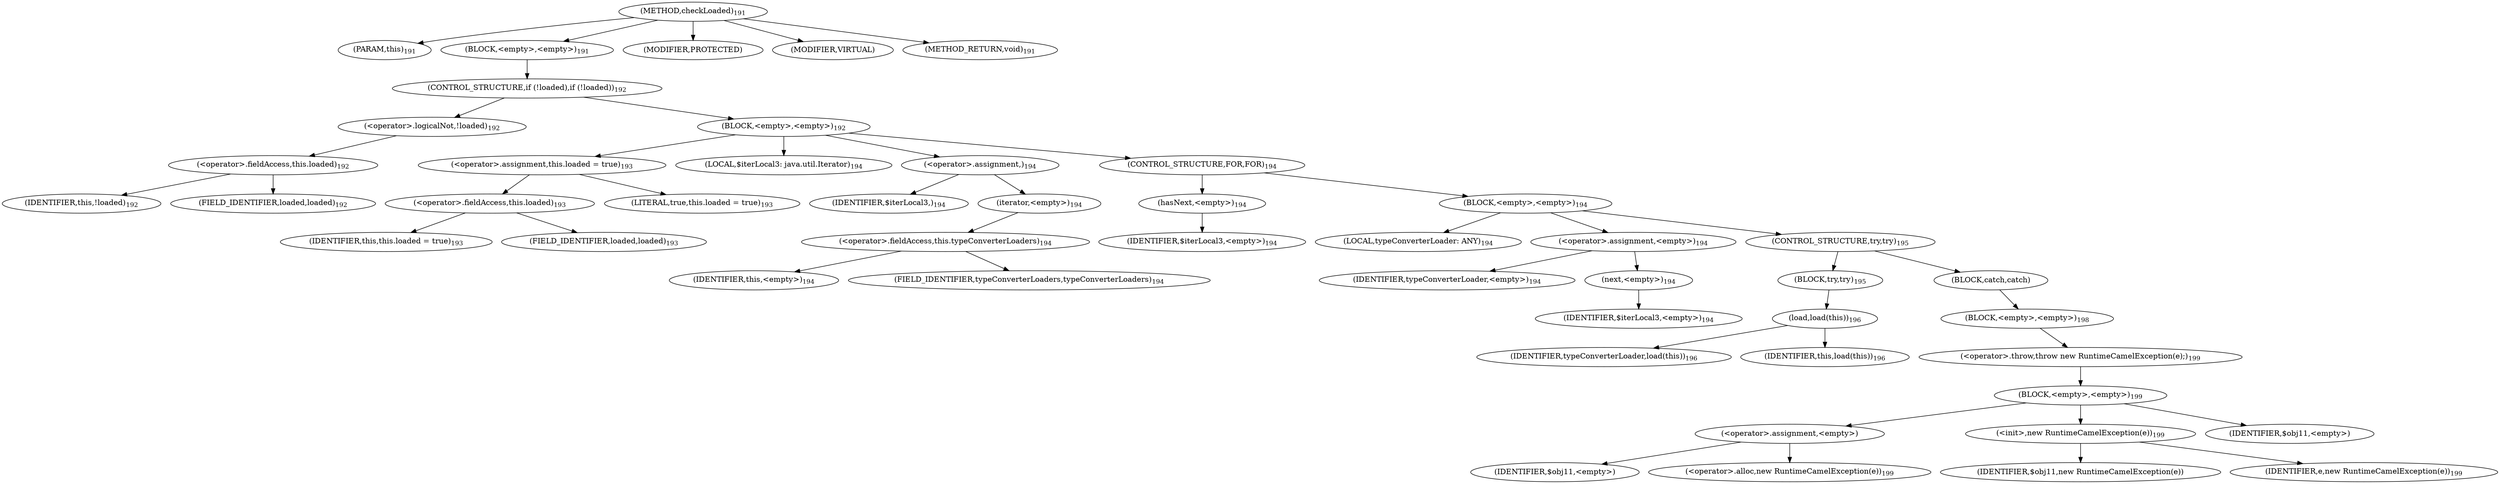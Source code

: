 digraph "checkLoaded" {  
"617" [label = <(METHOD,checkLoaded)<SUB>191</SUB>> ]
"26" [label = <(PARAM,this)<SUB>191</SUB>> ]
"618" [label = <(BLOCK,&lt;empty&gt;,&lt;empty&gt;)<SUB>191</SUB>> ]
"619" [label = <(CONTROL_STRUCTURE,if (!loaded),if (!loaded))<SUB>192</SUB>> ]
"620" [label = <(&lt;operator&gt;.logicalNot,!loaded)<SUB>192</SUB>> ]
"621" [label = <(&lt;operator&gt;.fieldAccess,this.loaded)<SUB>192</SUB>> ]
"622" [label = <(IDENTIFIER,this,!loaded)<SUB>192</SUB>> ]
"623" [label = <(FIELD_IDENTIFIER,loaded,loaded)<SUB>192</SUB>> ]
"624" [label = <(BLOCK,&lt;empty&gt;,&lt;empty&gt;)<SUB>192</SUB>> ]
"625" [label = <(&lt;operator&gt;.assignment,this.loaded = true)<SUB>193</SUB>> ]
"626" [label = <(&lt;operator&gt;.fieldAccess,this.loaded)<SUB>193</SUB>> ]
"627" [label = <(IDENTIFIER,this,this.loaded = true)<SUB>193</SUB>> ]
"628" [label = <(FIELD_IDENTIFIER,loaded,loaded)<SUB>193</SUB>> ]
"629" [label = <(LITERAL,true,this.loaded = true)<SUB>193</SUB>> ]
"630" [label = <(LOCAL,$iterLocal3: java.util.Iterator)<SUB>194</SUB>> ]
"631" [label = <(&lt;operator&gt;.assignment,)<SUB>194</SUB>> ]
"632" [label = <(IDENTIFIER,$iterLocal3,)<SUB>194</SUB>> ]
"633" [label = <(iterator,&lt;empty&gt;)<SUB>194</SUB>> ]
"634" [label = <(&lt;operator&gt;.fieldAccess,this.typeConverterLoaders)<SUB>194</SUB>> ]
"635" [label = <(IDENTIFIER,this,&lt;empty&gt;)<SUB>194</SUB>> ]
"636" [label = <(FIELD_IDENTIFIER,typeConverterLoaders,typeConverterLoaders)<SUB>194</SUB>> ]
"637" [label = <(CONTROL_STRUCTURE,FOR,FOR)<SUB>194</SUB>> ]
"638" [label = <(hasNext,&lt;empty&gt;)<SUB>194</SUB>> ]
"639" [label = <(IDENTIFIER,$iterLocal3,&lt;empty&gt;)<SUB>194</SUB>> ]
"640" [label = <(BLOCK,&lt;empty&gt;,&lt;empty&gt;)<SUB>194</SUB>> ]
"641" [label = <(LOCAL,typeConverterLoader: ANY)<SUB>194</SUB>> ]
"642" [label = <(&lt;operator&gt;.assignment,&lt;empty&gt;)<SUB>194</SUB>> ]
"643" [label = <(IDENTIFIER,typeConverterLoader,&lt;empty&gt;)<SUB>194</SUB>> ]
"644" [label = <(next,&lt;empty&gt;)<SUB>194</SUB>> ]
"645" [label = <(IDENTIFIER,$iterLocal3,&lt;empty&gt;)<SUB>194</SUB>> ]
"646" [label = <(CONTROL_STRUCTURE,try,try)<SUB>195</SUB>> ]
"647" [label = <(BLOCK,try,try)<SUB>195</SUB>> ]
"648" [label = <(load,load(this))<SUB>196</SUB>> ]
"649" [label = <(IDENTIFIER,typeConverterLoader,load(this))<SUB>196</SUB>> ]
"25" [label = <(IDENTIFIER,this,load(this))<SUB>196</SUB>> ]
"650" [label = <(BLOCK,catch,catch)> ]
"651" [label = <(BLOCK,&lt;empty&gt;,&lt;empty&gt;)<SUB>198</SUB>> ]
"652" [label = <(&lt;operator&gt;.throw,throw new RuntimeCamelException(e);)<SUB>199</SUB>> ]
"653" [label = <(BLOCK,&lt;empty&gt;,&lt;empty&gt;)<SUB>199</SUB>> ]
"654" [label = <(&lt;operator&gt;.assignment,&lt;empty&gt;)> ]
"655" [label = <(IDENTIFIER,$obj11,&lt;empty&gt;)> ]
"656" [label = <(&lt;operator&gt;.alloc,new RuntimeCamelException(e))<SUB>199</SUB>> ]
"657" [label = <(&lt;init&gt;,new RuntimeCamelException(e))<SUB>199</SUB>> ]
"658" [label = <(IDENTIFIER,$obj11,new RuntimeCamelException(e))> ]
"659" [label = <(IDENTIFIER,e,new RuntimeCamelException(e))<SUB>199</SUB>> ]
"660" [label = <(IDENTIFIER,$obj11,&lt;empty&gt;)> ]
"661" [label = <(MODIFIER,PROTECTED)> ]
"662" [label = <(MODIFIER,VIRTUAL)> ]
"663" [label = <(METHOD_RETURN,void)<SUB>191</SUB>> ]
  "617" -> "26" 
  "617" -> "618" 
  "617" -> "661" 
  "617" -> "662" 
  "617" -> "663" 
  "618" -> "619" 
  "619" -> "620" 
  "619" -> "624" 
  "620" -> "621" 
  "621" -> "622" 
  "621" -> "623" 
  "624" -> "625" 
  "624" -> "630" 
  "624" -> "631" 
  "624" -> "637" 
  "625" -> "626" 
  "625" -> "629" 
  "626" -> "627" 
  "626" -> "628" 
  "631" -> "632" 
  "631" -> "633" 
  "633" -> "634" 
  "634" -> "635" 
  "634" -> "636" 
  "637" -> "638" 
  "637" -> "640" 
  "638" -> "639" 
  "640" -> "641" 
  "640" -> "642" 
  "640" -> "646" 
  "642" -> "643" 
  "642" -> "644" 
  "644" -> "645" 
  "646" -> "647" 
  "646" -> "650" 
  "647" -> "648" 
  "648" -> "649" 
  "648" -> "25" 
  "650" -> "651" 
  "651" -> "652" 
  "652" -> "653" 
  "653" -> "654" 
  "653" -> "657" 
  "653" -> "660" 
  "654" -> "655" 
  "654" -> "656" 
  "657" -> "658" 
  "657" -> "659" 
}
